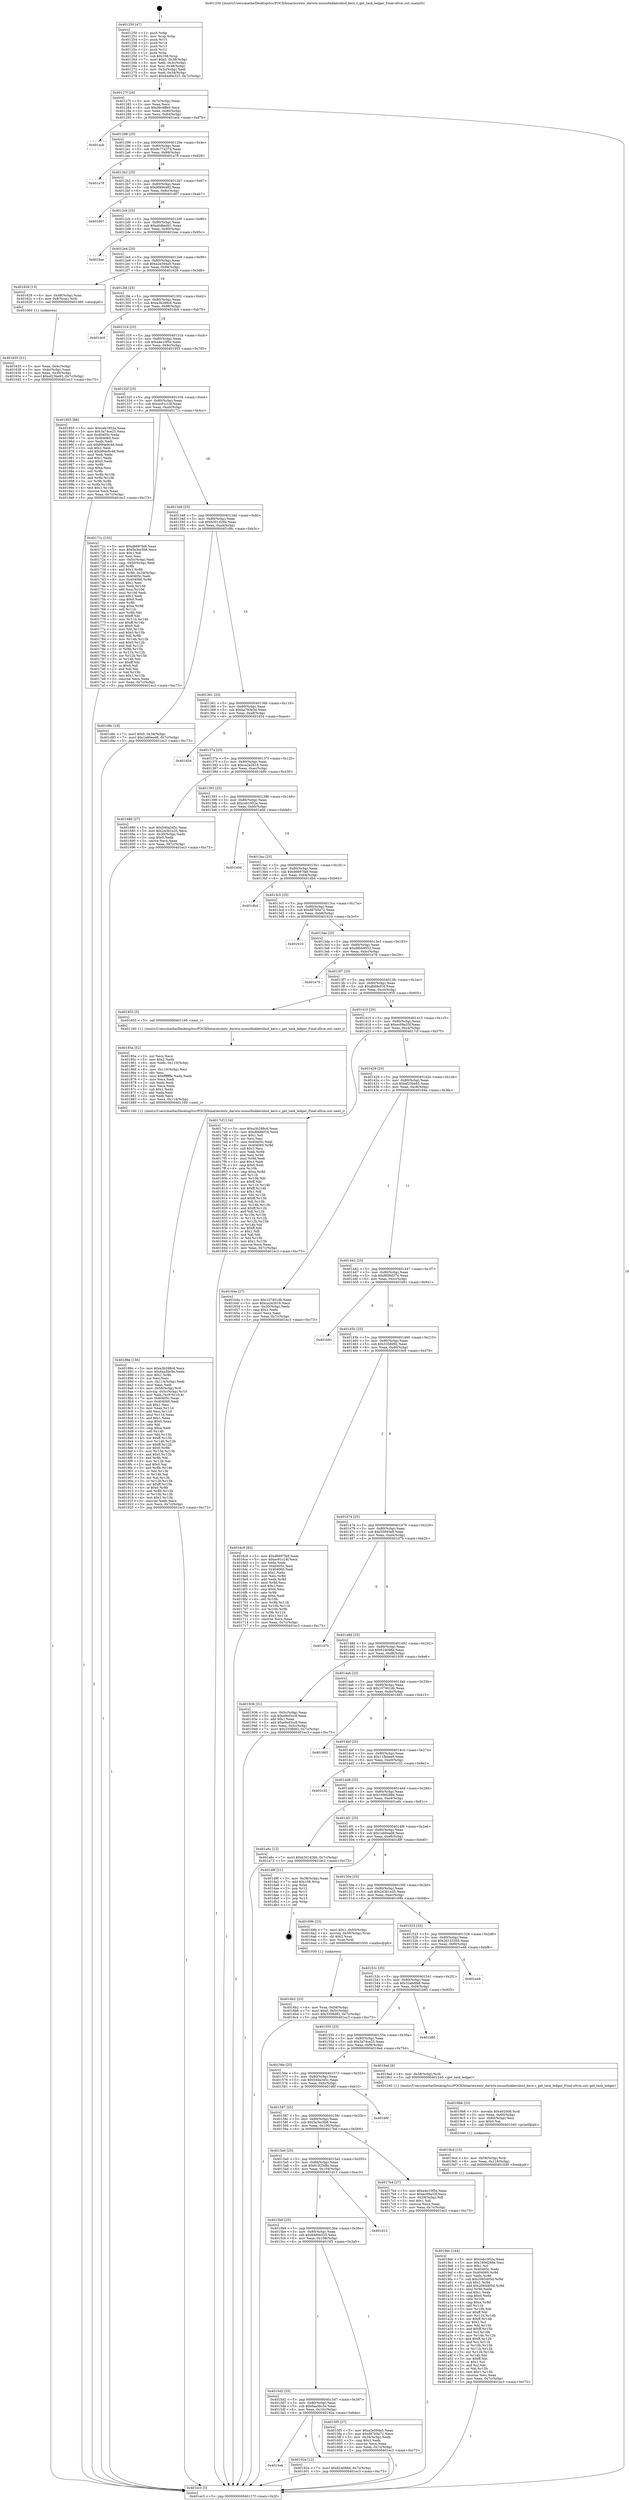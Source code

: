 digraph "0x401250" {
  label = "0x401250 (/mnt/c/Users/mathe/Desktop/tcc/POCII/binaries/extr_darwin-xnuosfmkkernbsd_kern.c_get_task_ledger_Final-ollvm.out::main(0))"
  labelloc = "t"
  node[shape=record]

  Entry [label="",width=0.3,height=0.3,shape=circle,fillcolor=black,style=filled]
  "0x40127f" [label="{
     0x40127f [26]\l
     | [instrs]\l
     &nbsp;&nbsp;0x40127f \<+3\>: mov -0x7c(%rbp),%eax\l
     &nbsp;&nbsp;0x401282 \<+2\>: mov %eax,%ecx\l
     &nbsp;&nbsp;0x401284 \<+6\>: sub $0x96c6ffe0,%ecx\l
     &nbsp;&nbsp;0x40128a \<+3\>: mov %eax,-0x80(%rbp)\l
     &nbsp;&nbsp;0x40128d \<+6\>: mov %ecx,-0x84(%rbp)\l
     &nbsp;&nbsp;0x401293 \<+6\>: je 0000000000401acb \<main+0x87b\>\l
  }"]
  "0x401acb" [label="{
     0x401acb\l
  }", style=dashed]
  "0x401299" [label="{
     0x401299 [25]\l
     | [instrs]\l
     &nbsp;&nbsp;0x401299 \<+5\>: jmp 000000000040129e \<main+0x4e\>\l
     &nbsp;&nbsp;0x40129e \<+3\>: mov -0x80(%rbp),%eax\l
     &nbsp;&nbsp;0x4012a1 \<+5\>: sub $0x9c774274,%eax\l
     &nbsp;&nbsp;0x4012a6 \<+6\>: mov %eax,-0x88(%rbp)\l
     &nbsp;&nbsp;0x4012ac \<+6\>: je 0000000000401a78 \<main+0x828\>\l
  }"]
  Exit [label="",width=0.3,height=0.3,shape=circle,fillcolor=black,style=filled,peripheries=2]
  "0x401a78" [label="{
     0x401a78\l
  }", style=dashed]
  "0x4012b2" [label="{
     0x4012b2 [25]\l
     | [instrs]\l
     &nbsp;&nbsp;0x4012b2 \<+5\>: jmp 00000000004012b7 \<main+0x67\>\l
     &nbsp;&nbsp;0x4012b7 \<+3\>: mov -0x80(%rbp),%eax\l
     &nbsp;&nbsp;0x4012ba \<+5\>: sub $0x9f494482,%eax\l
     &nbsp;&nbsp;0x4012bf \<+6\>: mov %eax,-0x8c(%rbp)\l
     &nbsp;&nbsp;0x4012c5 \<+6\>: je 0000000000401d07 \<main+0xab7\>\l
  }"]
  "0x4019dc" [label="{
     0x4019dc [144]\l
     | [instrs]\l
     &nbsp;&nbsp;0x4019dc \<+5\>: mov $0xceb1952a,%eax\l
     &nbsp;&nbsp;0x4019e1 \<+5\>: mov $0x169d288e,%esi\l
     &nbsp;&nbsp;0x4019e6 \<+2\>: mov $0x1,%cl\l
     &nbsp;&nbsp;0x4019e8 \<+7\>: mov 0x40405c,%edx\l
     &nbsp;&nbsp;0x4019ef \<+8\>: mov 0x404060,%r8d\l
     &nbsp;&nbsp;0x4019f7 \<+3\>: mov %edx,%r9d\l
     &nbsp;&nbsp;0x4019fa \<+7\>: sub $0x2065d05d,%r9d\l
     &nbsp;&nbsp;0x401a01 \<+4\>: sub $0x1,%r9d\l
     &nbsp;&nbsp;0x401a05 \<+7\>: add $0x2065d05d,%r9d\l
     &nbsp;&nbsp;0x401a0c \<+4\>: imul %r9d,%edx\l
     &nbsp;&nbsp;0x401a10 \<+3\>: and $0x1,%edx\l
     &nbsp;&nbsp;0x401a13 \<+3\>: cmp $0x0,%edx\l
     &nbsp;&nbsp;0x401a16 \<+4\>: sete %r10b\l
     &nbsp;&nbsp;0x401a1a \<+4\>: cmp $0xa,%r8d\l
     &nbsp;&nbsp;0x401a1e \<+4\>: setl %r11b\l
     &nbsp;&nbsp;0x401a22 \<+3\>: mov %r10b,%bl\l
     &nbsp;&nbsp;0x401a25 \<+3\>: xor $0xff,%bl\l
     &nbsp;&nbsp;0x401a28 \<+3\>: mov %r11b,%r14b\l
     &nbsp;&nbsp;0x401a2b \<+4\>: xor $0xff,%r14b\l
     &nbsp;&nbsp;0x401a2f \<+3\>: xor $0x1,%cl\l
     &nbsp;&nbsp;0x401a32 \<+3\>: mov %bl,%r15b\l
     &nbsp;&nbsp;0x401a35 \<+4\>: and $0xff,%r15b\l
     &nbsp;&nbsp;0x401a39 \<+3\>: and %cl,%r10b\l
     &nbsp;&nbsp;0x401a3c \<+3\>: mov %r14b,%r12b\l
     &nbsp;&nbsp;0x401a3f \<+4\>: and $0xff,%r12b\l
     &nbsp;&nbsp;0x401a43 \<+3\>: and %cl,%r11b\l
     &nbsp;&nbsp;0x401a46 \<+3\>: or %r10b,%r15b\l
     &nbsp;&nbsp;0x401a49 \<+3\>: or %r11b,%r12b\l
     &nbsp;&nbsp;0x401a4c \<+3\>: xor %r12b,%r15b\l
     &nbsp;&nbsp;0x401a4f \<+3\>: or %r14b,%bl\l
     &nbsp;&nbsp;0x401a52 \<+3\>: xor $0xff,%bl\l
     &nbsp;&nbsp;0x401a55 \<+3\>: or $0x1,%cl\l
     &nbsp;&nbsp;0x401a58 \<+2\>: and %cl,%bl\l
     &nbsp;&nbsp;0x401a5a \<+3\>: or %bl,%r15b\l
     &nbsp;&nbsp;0x401a5d \<+4\>: test $0x1,%r15b\l
     &nbsp;&nbsp;0x401a61 \<+3\>: cmovne %esi,%eax\l
     &nbsp;&nbsp;0x401a64 \<+3\>: mov %eax,-0x7c(%rbp)\l
     &nbsp;&nbsp;0x401a67 \<+5\>: jmp 0000000000401ec3 \<main+0xc73\>\l
  }"]
  "0x401d07" [label="{
     0x401d07\l
  }", style=dashed]
  "0x4012cb" [label="{
     0x4012cb [25]\l
     | [instrs]\l
     &nbsp;&nbsp;0x4012cb \<+5\>: jmp 00000000004012d0 \<main+0x80\>\l
     &nbsp;&nbsp;0x4012d0 \<+3\>: mov -0x80(%rbp),%eax\l
     &nbsp;&nbsp;0x4012d3 \<+5\>: sub $0xa0dbedd1,%eax\l
     &nbsp;&nbsp;0x4012d8 \<+6\>: mov %eax,-0x90(%rbp)\l
     &nbsp;&nbsp;0x4012de \<+6\>: je 0000000000401bac \<main+0x95c\>\l
  }"]
  "0x4019cd" [label="{
     0x4019cd [15]\l
     | [instrs]\l
     &nbsp;&nbsp;0x4019cd \<+4\>: mov -0x58(%rbp),%rdi\l
     &nbsp;&nbsp;0x4019d1 \<+6\>: mov %eax,-0x118(%rbp)\l
     &nbsp;&nbsp;0x4019d7 \<+5\>: call 0000000000401030 \<free@plt\>\l
     | [calls]\l
     &nbsp;&nbsp;0x401030 \{1\} (unknown)\l
  }"]
  "0x401bac" [label="{
     0x401bac\l
  }", style=dashed]
  "0x4012e4" [label="{
     0x4012e4 [25]\l
     | [instrs]\l
     &nbsp;&nbsp;0x4012e4 \<+5\>: jmp 00000000004012e9 \<main+0x99\>\l
     &nbsp;&nbsp;0x4012e9 \<+3\>: mov -0x80(%rbp),%eax\l
     &nbsp;&nbsp;0x4012ec \<+5\>: sub $0xa2e594a5,%eax\l
     &nbsp;&nbsp;0x4012f1 \<+6\>: mov %eax,-0x94(%rbp)\l
     &nbsp;&nbsp;0x4012f7 \<+6\>: je 0000000000401628 \<main+0x3d8\>\l
  }"]
  "0x4019b6" [label="{
     0x4019b6 [23]\l
     | [instrs]\l
     &nbsp;&nbsp;0x4019b6 \<+10\>: movabs $0x4020d6,%rdi\l
     &nbsp;&nbsp;0x4019c0 \<+3\>: mov %eax,-0x60(%rbp)\l
     &nbsp;&nbsp;0x4019c3 \<+3\>: mov -0x60(%rbp),%esi\l
     &nbsp;&nbsp;0x4019c6 \<+2\>: mov $0x0,%al\l
     &nbsp;&nbsp;0x4019c8 \<+5\>: call 0000000000401040 \<printf@plt\>\l
     | [calls]\l
     &nbsp;&nbsp;0x401040 \{1\} (unknown)\l
  }"]
  "0x401628" [label="{
     0x401628 [13]\l
     | [instrs]\l
     &nbsp;&nbsp;0x401628 \<+4\>: mov -0x48(%rbp),%rax\l
     &nbsp;&nbsp;0x40162c \<+4\>: mov 0x8(%rax),%rdi\l
     &nbsp;&nbsp;0x401630 \<+5\>: call 0000000000401060 \<atoi@plt\>\l
     | [calls]\l
     &nbsp;&nbsp;0x401060 \{1\} (unknown)\l
  }"]
  "0x4012fd" [label="{
     0x4012fd [25]\l
     | [instrs]\l
     &nbsp;&nbsp;0x4012fd \<+5\>: jmp 0000000000401302 \<main+0xb2\>\l
     &nbsp;&nbsp;0x401302 \<+3\>: mov -0x80(%rbp),%eax\l
     &nbsp;&nbsp;0x401305 \<+5\>: sub $0xa3b288c6,%eax\l
     &nbsp;&nbsp;0x40130a \<+6\>: mov %eax,-0x98(%rbp)\l
     &nbsp;&nbsp;0x401310 \<+6\>: je 0000000000401dc0 \<main+0xb70\>\l
  }"]
  "0x4015eb" [label="{
     0x4015eb\l
  }", style=dashed]
  "0x401dc0" [label="{
     0x401dc0\l
  }", style=dashed]
  "0x401316" [label="{
     0x401316 [25]\l
     | [instrs]\l
     &nbsp;&nbsp;0x401316 \<+5\>: jmp 000000000040131b \<main+0xcb\>\l
     &nbsp;&nbsp;0x40131b \<+3\>: mov -0x80(%rbp),%eax\l
     &nbsp;&nbsp;0x40131e \<+5\>: sub $0xa4e10f5e,%eax\l
     &nbsp;&nbsp;0x401323 \<+6\>: mov %eax,-0x9c(%rbp)\l
     &nbsp;&nbsp;0x401329 \<+6\>: je 0000000000401955 \<main+0x705\>\l
  }"]
  "0x40192a" [label="{
     0x40192a [12]\l
     | [instrs]\l
     &nbsp;&nbsp;0x40192a \<+7\>: movl $0x624098d,-0x7c(%rbp)\l
     &nbsp;&nbsp;0x401931 \<+5\>: jmp 0000000000401ec3 \<main+0xc73\>\l
  }"]
  "0x401955" [label="{
     0x401955 [88]\l
     | [instrs]\l
     &nbsp;&nbsp;0x401955 \<+5\>: mov $0xceb1952a,%eax\l
     &nbsp;&nbsp;0x40195a \<+5\>: mov $0x3a74ce25,%ecx\l
     &nbsp;&nbsp;0x40195f \<+7\>: mov 0x40405c,%edx\l
     &nbsp;&nbsp;0x401966 \<+7\>: mov 0x404060,%esi\l
     &nbsp;&nbsp;0x40196d \<+2\>: mov %edx,%edi\l
     &nbsp;&nbsp;0x40196f \<+6\>: sub $0x894e9c46,%edi\l
     &nbsp;&nbsp;0x401975 \<+3\>: sub $0x1,%edi\l
     &nbsp;&nbsp;0x401978 \<+6\>: add $0x894e9c46,%edi\l
     &nbsp;&nbsp;0x40197e \<+3\>: imul %edi,%edx\l
     &nbsp;&nbsp;0x401981 \<+3\>: and $0x1,%edx\l
     &nbsp;&nbsp;0x401984 \<+3\>: cmp $0x0,%edx\l
     &nbsp;&nbsp;0x401987 \<+4\>: sete %r8b\l
     &nbsp;&nbsp;0x40198b \<+3\>: cmp $0xa,%esi\l
     &nbsp;&nbsp;0x40198e \<+4\>: setl %r9b\l
     &nbsp;&nbsp;0x401992 \<+3\>: mov %r8b,%r10b\l
     &nbsp;&nbsp;0x401995 \<+3\>: and %r9b,%r10b\l
     &nbsp;&nbsp;0x401998 \<+3\>: xor %r9b,%r8b\l
     &nbsp;&nbsp;0x40199b \<+3\>: or %r8b,%r10b\l
     &nbsp;&nbsp;0x40199e \<+4\>: test $0x1,%r10b\l
     &nbsp;&nbsp;0x4019a2 \<+3\>: cmovne %ecx,%eax\l
     &nbsp;&nbsp;0x4019a5 \<+3\>: mov %eax,-0x7c(%rbp)\l
     &nbsp;&nbsp;0x4019a8 \<+5\>: jmp 0000000000401ec3 \<main+0xc73\>\l
  }"]
  "0x40132f" [label="{
     0x40132f [25]\l
     | [instrs]\l
     &nbsp;&nbsp;0x40132f \<+5\>: jmp 0000000000401334 \<main+0xe4\>\l
     &nbsp;&nbsp;0x401334 \<+3\>: mov -0x80(%rbp),%eax\l
     &nbsp;&nbsp;0x401337 \<+5\>: sub $0xac91c14f,%eax\l
     &nbsp;&nbsp;0x40133c \<+6\>: mov %eax,-0xa0(%rbp)\l
     &nbsp;&nbsp;0x401342 \<+6\>: je 000000000040171c \<main+0x4cc\>\l
  }"]
  "0x40188e" [label="{
     0x40188e [156]\l
     | [instrs]\l
     &nbsp;&nbsp;0x40188e \<+5\>: mov $0xa3b288c6,%ecx\l
     &nbsp;&nbsp;0x401893 \<+5\>: mov $0x6aa3bc5e,%edx\l
     &nbsp;&nbsp;0x401898 \<+3\>: mov $0x1,%r8b\l
     &nbsp;&nbsp;0x40189b \<+2\>: xor %esi,%esi\l
     &nbsp;&nbsp;0x40189d \<+6\>: mov -0x114(%rbp),%edi\l
     &nbsp;&nbsp;0x4018a3 \<+3\>: imul %eax,%edi\l
     &nbsp;&nbsp;0x4018a6 \<+4\>: mov -0x58(%rbp),%r9\l
     &nbsp;&nbsp;0x4018aa \<+4\>: movslq -0x5c(%rbp),%r10\l
     &nbsp;&nbsp;0x4018ae \<+4\>: mov %edi,(%r9,%r10,4)\l
     &nbsp;&nbsp;0x4018b2 \<+7\>: mov 0x40405c,%eax\l
     &nbsp;&nbsp;0x4018b9 \<+7\>: mov 0x404060,%edi\l
     &nbsp;&nbsp;0x4018c0 \<+3\>: sub $0x1,%esi\l
     &nbsp;&nbsp;0x4018c3 \<+3\>: mov %eax,%r11d\l
     &nbsp;&nbsp;0x4018c6 \<+3\>: add %esi,%r11d\l
     &nbsp;&nbsp;0x4018c9 \<+4\>: imul %r11d,%eax\l
     &nbsp;&nbsp;0x4018cd \<+3\>: and $0x1,%eax\l
     &nbsp;&nbsp;0x4018d0 \<+3\>: cmp $0x0,%eax\l
     &nbsp;&nbsp;0x4018d3 \<+3\>: sete %bl\l
     &nbsp;&nbsp;0x4018d6 \<+3\>: cmp $0xa,%edi\l
     &nbsp;&nbsp;0x4018d9 \<+4\>: setl %r14b\l
     &nbsp;&nbsp;0x4018dd \<+3\>: mov %bl,%r15b\l
     &nbsp;&nbsp;0x4018e0 \<+4\>: xor $0xff,%r15b\l
     &nbsp;&nbsp;0x4018e4 \<+3\>: mov %r14b,%r12b\l
     &nbsp;&nbsp;0x4018e7 \<+4\>: xor $0xff,%r12b\l
     &nbsp;&nbsp;0x4018eb \<+4\>: xor $0x0,%r8b\l
     &nbsp;&nbsp;0x4018ef \<+3\>: mov %r15b,%r13b\l
     &nbsp;&nbsp;0x4018f2 \<+4\>: and $0x0,%r13b\l
     &nbsp;&nbsp;0x4018f6 \<+3\>: and %r8b,%bl\l
     &nbsp;&nbsp;0x4018f9 \<+3\>: mov %r12b,%al\l
     &nbsp;&nbsp;0x4018fc \<+2\>: and $0x0,%al\l
     &nbsp;&nbsp;0x4018fe \<+3\>: and %r8b,%r14b\l
     &nbsp;&nbsp;0x401901 \<+3\>: or %bl,%r13b\l
     &nbsp;&nbsp;0x401904 \<+3\>: or %r14b,%al\l
     &nbsp;&nbsp;0x401907 \<+3\>: xor %al,%r13b\l
     &nbsp;&nbsp;0x40190a \<+3\>: or %r12b,%r15b\l
     &nbsp;&nbsp;0x40190d \<+4\>: xor $0xff,%r15b\l
     &nbsp;&nbsp;0x401911 \<+4\>: or $0x0,%r8b\l
     &nbsp;&nbsp;0x401915 \<+3\>: and %r8b,%r15b\l
     &nbsp;&nbsp;0x401918 \<+3\>: or %r15b,%r13b\l
     &nbsp;&nbsp;0x40191b \<+4\>: test $0x1,%r13b\l
     &nbsp;&nbsp;0x40191f \<+3\>: cmovne %edx,%ecx\l
     &nbsp;&nbsp;0x401922 \<+3\>: mov %ecx,-0x7c(%rbp)\l
     &nbsp;&nbsp;0x401925 \<+5\>: jmp 0000000000401ec3 \<main+0xc73\>\l
  }"]
  "0x40171c" [label="{
     0x40171c [152]\l
     | [instrs]\l
     &nbsp;&nbsp;0x40171c \<+5\>: mov $0xd6697fa9,%eax\l
     &nbsp;&nbsp;0x401721 \<+5\>: mov $0x5e3ec5b8,%ecx\l
     &nbsp;&nbsp;0x401726 \<+2\>: mov $0x1,%dl\l
     &nbsp;&nbsp;0x401728 \<+2\>: xor %esi,%esi\l
     &nbsp;&nbsp;0x40172a \<+3\>: mov -0x5c(%rbp),%edi\l
     &nbsp;&nbsp;0x40172d \<+3\>: cmp -0x50(%rbp),%edi\l
     &nbsp;&nbsp;0x401730 \<+4\>: setl %r8b\l
     &nbsp;&nbsp;0x401734 \<+4\>: and $0x1,%r8b\l
     &nbsp;&nbsp;0x401738 \<+4\>: mov %r8b,-0x29(%rbp)\l
     &nbsp;&nbsp;0x40173c \<+7\>: mov 0x40405c,%edi\l
     &nbsp;&nbsp;0x401743 \<+8\>: mov 0x404060,%r9d\l
     &nbsp;&nbsp;0x40174b \<+3\>: sub $0x1,%esi\l
     &nbsp;&nbsp;0x40174e \<+3\>: mov %edi,%r10d\l
     &nbsp;&nbsp;0x401751 \<+3\>: add %esi,%r10d\l
     &nbsp;&nbsp;0x401754 \<+4\>: imul %r10d,%edi\l
     &nbsp;&nbsp;0x401758 \<+3\>: and $0x1,%edi\l
     &nbsp;&nbsp;0x40175b \<+3\>: cmp $0x0,%edi\l
     &nbsp;&nbsp;0x40175e \<+4\>: sete %r8b\l
     &nbsp;&nbsp;0x401762 \<+4\>: cmp $0xa,%r9d\l
     &nbsp;&nbsp;0x401766 \<+4\>: setl %r11b\l
     &nbsp;&nbsp;0x40176a \<+3\>: mov %r8b,%bl\l
     &nbsp;&nbsp;0x40176d \<+3\>: xor $0xff,%bl\l
     &nbsp;&nbsp;0x401770 \<+3\>: mov %r11b,%r14b\l
     &nbsp;&nbsp;0x401773 \<+4\>: xor $0xff,%r14b\l
     &nbsp;&nbsp;0x401777 \<+3\>: xor $0x0,%dl\l
     &nbsp;&nbsp;0x40177a \<+3\>: mov %bl,%r15b\l
     &nbsp;&nbsp;0x40177d \<+4\>: and $0x0,%r15b\l
     &nbsp;&nbsp;0x401781 \<+3\>: and %dl,%r8b\l
     &nbsp;&nbsp;0x401784 \<+3\>: mov %r14b,%r12b\l
     &nbsp;&nbsp;0x401787 \<+4\>: and $0x0,%r12b\l
     &nbsp;&nbsp;0x40178b \<+3\>: and %dl,%r11b\l
     &nbsp;&nbsp;0x40178e \<+3\>: or %r8b,%r15b\l
     &nbsp;&nbsp;0x401791 \<+3\>: or %r11b,%r12b\l
     &nbsp;&nbsp;0x401794 \<+3\>: xor %r12b,%r15b\l
     &nbsp;&nbsp;0x401797 \<+3\>: or %r14b,%bl\l
     &nbsp;&nbsp;0x40179a \<+3\>: xor $0xff,%bl\l
     &nbsp;&nbsp;0x40179d \<+3\>: or $0x0,%dl\l
     &nbsp;&nbsp;0x4017a0 \<+2\>: and %dl,%bl\l
     &nbsp;&nbsp;0x4017a2 \<+3\>: or %bl,%r15b\l
     &nbsp;&nbsp;0x4017a5 \<+4\>: test $0x1,%r15b\l
     &nbsp;&nbsp;0x4017a9 \<+3\>: cmovne %ecx,%eax\l
     &nbsp;&nbsp;0x4017ac \<+3\>: mov %eax,-0x7c(%rbp)\l
     &nbsp;&nbsp;0x4017af \<+5\>: jmp 0000000000401ec3 \<main+0xc73\>\l
  }"]
  "0x401348" [label="{
     0x401348 [25]\l
     | [instrs]\l
     &nbsp;&nbsp;0x401348 \<+5\>: jmp 000000000040134d \<main+0xfd\>\l
     &nbsp;&nbsp;0x40134d \<+3\>: mov -0x80(%rbp),%eax\l
     &nbsp;&nbsp;0x401350 \<+5\>: sub $0xb301d26b,%eax\l
     &nbsp;&nbsp;0x401355 \<+6\>: mov %eax,-0xa4(%rbp)\l
     &nbsp;&nbsp;0x40135b \<+6\>: je 0000000000401d8c \<main+0xb3c\>\l
  }"]
  "0x40185a" [label="{
     0x40185a [52]\l
     | [instrs]\l
     &nbsp;&nbsp;0x40185a \<+2\>: xor %ecx,%ecx\l
     &nbsp;&nbsp;0x40185c \<+5\>: mov $0x2,%edx\l
     &nbsp;&nbsp;0x401861 \<+6\>: mov %edx,-0x110(%rbp)\l
     &nbsp;&nbsp;0x401867 \<+1\>: cltd\l
     &nbsp;&nbsp;0x401868 \<+6\>: mov -0x110(%rbp),%esi\l
     &nbsp;&nbsp;0x40186e \<+2\>: idiv %esi\l
     &nbsp;&nbsp;0x401870 \<+6\>: imul $0xfffffffe,%edx,%edx\l
     &nbsp;&nbsp;0x401876 \<+2\>: mov %ecx,%edi\l
     &nbsp;&nbsp;0x401878 \<+2\>: sub %edx,%edi\l
     &nbsp;&nbsp;0x40187a \<+2\>: mov %ecx,%edx\l
     &nbsp;&nbsp;0x40187c \<+3\>: sub $0x1,%edx\l
     &nbsp;&nbsp;0x40187f \<+2\>: add %edx,%edi\l
     &nbsp;&nbsp;0x401881 \<+2\>: sub %edi,%ecx\l
     &nbsp;&nbsp;0x401883 \<+6\>: mov %ecx,-0x114(%rbp)\l
     &nbsp;&nbsp;0x401889 \<+5\>: call 0000000000401160 \<next_i\>\l
     | [calls]\l
     &nbsp;&nbsp;0x401160 \{1\} (/mnt/c/Users/mathe/Desktop/tcc/POCII/binaries/extr_darwin-xnuosfmkkernbsd_kern.c_get_task_ledger_Final-ollvm.out::next_i)\l
  }"]
  "0x401d8c" [label="{
     0x401d8c [19]\l
     | [instrs]\l
     &nbsp;&nbsp;0x401d8c \<+7\>: movl $0x0,-0x38(%rbp)\l
     &nbsp;&nbsp;0x401d93 \<+7\>: movl $0x1a60eed8,-0x7c(%rbp)\l
     &nbsp;&nbsp;0x401d9a \<+5\>: jmp 0000000000401ec3 \<main+0xc73\>\l
  }"]
  "0x401361" [label="{
     0x401361 [25]\l
     | [instrs]\l
     &nbsp;&nbsp;0x401361 \<+5\>: jmp 0000000000401366 \<main+0x116\>\l
     &nbsp;&nbsp;0x401366 \<+3\>: mov -0x80(%rbp),%eax\l
     &nbsp;&nbsp;0x401369 \<+5\>: sub $0xba783e3d,%eax\l
     &nbsp;&nbsp;0x40136e \<+6\>: mov %eax,-0xa8(%rbp)\l
     &nbsp;&nbsp;0x401374 \<+6\>: je 0000000000401d34 \<main+0xae4\>\l
  }"]
  "0x4016b2" [label="{
     0x4016b2 [23]\l
     | [instrs]\l
     &nbsp;&nbsp;0x4016b2 \<+4\>: mov %rax,-0x58(%rbp)\l
     &nbsp;&nbsp;0x4016b6 \<+7\>: movl $0x0,-0x5c(%rbp)\l
     &nbsp;&nbsp;0x4016bd \<+7\>: movl $0x3358d92,-0x7c(%rbp)\l
     &nbsp;&nbsp;0x4016c4 \<+5\>: jmp 0000000000401ec3 \<main+0xc73\>\l
  }"]
  "0x401d34" [label="{
     0x401d34\l
  }", style=dashed]
  "0x40137a" [label="{
     0x40137a [25]\l
     | [instrs]\l
     &nbsp;&nbsp;0x40137a \<+5\>: jmp 000000000040137f \<main+0x12f\>\l
     &nbsp;&nbsp;0x40137f \<+3\>: mov -0x80(%rbp),%eax\l
     &nbsp;&nbsp;0x401382 \<+5\>: sub $0xca2e2618,%eax\l
     &nbsp;&nbsp;0x401387 \<+6\>: mov %eax,-0xac(%rbp)\l
     &nbsp;&nbsp;0x40138d \<+6\>: je 0000000000401680 \<main+0x430\>\l
  }"]
  "0x401635" [label="{
     0x401635 [21]\l
     | [instrs]\l
     &nbsp;&nbsp;0x401635 \<+3\>: mov %eax,-0x4c(%rbp)\l
     &nbsp;&nbsp;0x401638 \<+3\>: mov -0x4c(%rbp),%eax\l
     &nbsp;&nbsp;0x40163b \<+3\>: mov %eax,-0x30(%rbp)\l
     &nbsp;&nbsp;0x40163e \<+7\>: movl $0xef23be93,-0x7c(%rbp)\l
     &nbsp;&nbsp;0x401645 \<+5\>: jmp 0000000000401ec3 \<main+0xc73\>\l
  }"]
  "0x401680" [label="{
     0x401680 [27]\l
     | [instrs]\l
     &nbsp;&nbsp;0x401680 \<+5\>: mov $0x540a345c,%eax\l
     &nbsp;&nbsp;0x401685 \<+5\>: mov $0x243b1e35,%ecx\l
     &nbsp;&nbsp;0x40168a \<+3\>: mov -0x30(%rbp),%edx\l
     &nbsp;&nbsp;0x40168d \<+3\>: cmp $0x0,%edx\l
     &nbsp;&nbsp;0x401690 \<+3\>: cmove %ecx,%eax\l
     &nbsp;&nbsp;0x401693 \<+3\>: mov %eax,-0x7c(%rbp)\l
     &nbsp;&nbsp;0x401696 \<+5\>: jmp 0000000000401ec3 \<main+0xc73\>\l
  }"]
  "0x401393" [label="{
     0x401393 [25]\l
     | [instrs]\l
     &nbsp;&nbsp;0x401393 \<+5\>: jmp 0000000000401398 \<main+0x148\>\l
     &nbsp;&nbsp;0x401398 \<+3\>: mov -0x80(%rbp),%eax\l
     &nbsp;&nbsp;0x40139b \<+5\>: sub $0xceb1952a,%eax\l
     &nbsp;&nbsp;0x4013a0 \<+6\>: mov %eax,-0xb0(%rbp)\l
     &nbsp;&nbsp;0x4013a6 \<+6\>: je 0000000000401e0d \<main+0xbbd\>\l
  }"]
  "0x401250" [label="{
     0x401250 [47]\l
     | [instrs]\l
     &nbsp;&nbsp;0x401250 \<+1\>: push %rbp\l
     &nbsp;&nbsp;0x401251 \<+3\>: mov %rsp,%rbp\l
     &nbsp;&nbsp;0x401254 \<+2\>: push %r15\l
     &nbsp;&nbsp;0x401256 \<+2\>: push %r14\l
     &nbsp;&nbsp;0x401258 \<+2\>: push %r13\l
     &nbsp;&nbsp;0x40125a \<+2\>: push %r12\l
     &nbsp;&nbsp;0x40125c \<+1\>: push %rbx\l
     &nbsp;&nbsp;0x40125d \<+7\>: sub $0x108,%rsp\l
     &nbsp;&nbsp;0x401264 \<+7\>: movl $0x0,-0x38(%rbp)\l
     &nbsp;&nbsp;0x40126b \<+3\>: mov %edi,-0x3c(%rbp)\l
     &nbsp;&nbsp;0x40126e \<+4\>: mov %rsi,-0x48(%rbp)\l
     &nbsp;&nbsp;0x401272 \<+3\>: mov -0x3c(%rbp),%edi\l
     &nbsp;&nbsp;0x401275 \<+3\>: mov %edi,-0x34(%rbp)\l
     &nbsp;&nbsp;0x401278 \<+7\>: movl $0x64d0e325,-0x7c(%rbp)\l
  }"]
  "0x401e0d" [label="{
     0x401e0d\l
  }", style=dashed]
  "0x4013ac" [label="{
     0x4013ac [25]\l
     | [instrs]\l
     &nbsp;&nbsp;0x4013ac \<+5\>: jmp 00000000004013b1 \<main+0x161\>\l
     &nbsp;&nbsp;0x4013b1 \<+3\>: mov -0x80(%rbp),%eax\l
     &nbsp;&nbsp;0x4013b4 \<+5\>: sub $0xd6697fa9,%eax\l
     &nbsp;&nbsp;0x4013b9 \<+6\>: mov %eax,-0xb4(%rbp)\l
     &nbsp;&nbsp;0x4013bf \<+6\>: je 0000000000401db4 \<main+0xb64\>\l
  }"]
  "0x401ec3" [label="{
     0x401ec3 [5]\l
     | [instrs]\l
     &nbsp;&nbsp;0x401ec3 \<+5\>: jmp 000000000040127f \<main+0x2f\>\l
  }"]
  "0x401db4" [label="{
     0x401db4\l
  }", style=dashed]
  "0x4013c5" [label="{
     0x4013c5 [25]\l
     | [instrs]\l
     &nbsp;&nbsp;0x4013c5 \<+5\>: jmp 00000000004013ca \<main+0x17a\>\l
     &nbsp;&nbsp;0x4013ca \<+3\>: mov -0x80(%rbp),%eax\l
     &nbsp;&nbsp;0x4013cd \<+5\>: sub $0xd87b5e72,%eax\l
     &nbsp;&nbsp;0x4013d2 \<+6\>: mov %eax,-0xb8(%rbp)\l
     &nbsp;&nbsp;0x4013d8 \<+6\>: je 0000000000401610 \<main+0x3c0\>\l
  }"]
  "0x4015d2" [label="{
     0x4015d2 [25]\l
     | [instrs]\l
     &nbsp;&nbsp;0x4015d2 \<+5\>: jmp 00000000004015d7 \<main+0x387\>\l
     &nbsp;&nbsp;0x4015d7 \<+3\>: mov -0x80(%rbp),%eax\l
     &nbsp;&nbsp;0x4015da \<+5\>: sub $0x6aa3bc5e,%eax\l
     &nbsp;&nbsp;0x4015df \<+6\>: mov %eax,-0x10c(%rbp)\l
     &nbsp;&nbsp;0x4015e5 \<+6\>: je 000000000040192a \<main+0x6da\>\l
  }"]
  "0x401610" [label="{
     0x401610\l
  }", style=dashed]
  "0x4013de" [label="{
     0x4013de [25]\l
     | [instrs]\l
     &nbsp;&nbsp;0x4013de \<+5\>: jmp 00000000004013e3 \<main+0x193\>\l
     &nbsp;&nbsp;0x4013e3 \<+3\>: mov -0x80(%rbp),%eax\l
     &nbsp;&nbsp;0x4013e6 \<+5\>: sub $0xd8bb9553,%eax\l
     &nbsp;&nbsp;0x4013eb \<+6\>: mov %eax,-0xbc(%rbp)\l
     &nbsp;&nbsp;0x4013f1 \<+6\>: je 0000000000401e76 \<main+0xc26\>\l
  }"]
  "0x4015f5" [label="{
     0x4015f5 [27]\l
     | [instrs]\l
     &nbsp;&nbsp;0x4015f5 \<+5\>: mov $0xa2e594a5,%eax\l
     &nbsp;&nbsp;0x4015fa \<+5\>: mov $0xd87b5e72,%ecx\l
     &nbsp;&nbsp;0x4015ff \<+3\>: mov -0x34(%rbp),%edx\l
     &nbsp;&nbsp;0x401602 \<+3\>: cmp $0x2,%edx\l
     &nbsp;&nbsp;0x401605 \<+3\>: cmovne %ecx,%eax\l
     &nbsp;&nbsp;0x401608 \<+3\>: mov %eax,-0x7c(%rbp)\l
     &nbsp;&nbsp;0x40160b \<+5\>: jmp 0000000000401ec3 \<main+0xc73\>\l
  }"]
  "0x401e76" [label="{
     0x401e76\l
  }", style=dashed]
  "0x4013f7" [label="{
     0x4013f7 [25]\l
     | [instrs]\l
     &nbsp;&nbsp;0x4013f7 \<+5\>: jmp 00000000004013fc \<main+0x1ac\>\l
     &nbsp;&nbsp;0x4013fc \<+3\>: mov -0x80(%rbp),%eax\l
     &nbsp;&nbsp;0x4013ff \<+5\>: sub $0xdb68ef16,%eax\l
     &nbsp;&nbsp;0x401404 \<+6\>: mov %eax,-0xc0(%rbp)\l
     &nbsp;&nbsp;0x40140a \<+6\>: je 0000000000401855 \<main+0x605\>\l
  }"]
  "0x4015b9" [label="{
     0x4015b9 [25]\l
     | [instrs]\l
     &nbsp;&nbsp;0x4015b9 \<+5\>: jmp 00000000004015be \<main+0x36e\>\l
     &nbsp;&nbsp;0x4015be \<+3\>: mov -0x80(%rbp),%eax\l
     &nbsp;&nbsp;0x4015c1 \<+5\>: sub $0x64d0e325,%eax\l
     &nbsp;&nbsp;0x4015c6 \<+6\>: mov %eax,-0x108(%rbp)\l
     &nbsp;&nbsp;0x4015cc \<+6\>: je 00000000004015f5 \<main+0x3a5\>\l
  }"]
  "0x401855" [label="{
     0x401855 [5]\l
     | [instrs]\l
     &nbsp;&nbsp;0x401855 \<+5\>: call 0000000000401160 \<next_i\>\l
     | [calls]\l
     &nbsp;&nbsp;0x401160 \{1\} (/mnt/c/Users/mathe/Desktop/tcc/POCII/binaries/extr_darwin-xnuosfmkkernbsd_kern.c_get_task_ledger_Final-ollvm.out::next_i)\l
  }"]
  "0x401410" [label="{
     0x401410 [25]\l
     | [instrs]\l
     &nbsp;&nbsp;0x401410 \<+5\>: jmp 0000000000401415 \<main+0x1c5\>\l
     &nbsp;&nbsp;0x401415 \<+3\>: mov -0x80(%rbp),%eax\l
     &nbsp;&nbsp;0x401418 \<+5\>: sub $0xec09a33f,%eax\l
     &nbsp;&nbsp;0x40141d \<+6\>: mov %eax,-0xc4(%rbp)\l
     &nbsp;&nbsp;0x401423 \<+6\>: je 00000000004017cf \<main+0x57f\>\l
  }"]
  "0x401d13" [label="{
     0x401d13\l
  }", style=dashed]
  "0x4017cf" [label="{
     0x4017cf [134]\l
     | [instrs]\l
     &nbsp;&nbsp;0x4017cf \<+5\>: mov $0xa3b288c6,%eax\l
     &nbsp;&nbsp;0x4017d4 \<+5\>: mov $0xdb68ef16,%ecx\l
     &nbsp;&nbsp;0x4017d9 \<+2\>: mov $0x1,%dl\l
     &nbsp;&nbsp;0x4017db \<+2\>: xor %esi,%esi\l
     &nbsp;&nbsp;0x4017dd \<+7\>: mov 0x40405c,%edi\l
     &nbsp;&nbsp;0x4017e4 \<+8\>: mov 0x404060,%r8d\l
     &nbsp;&nbsp;0x4017ec \<+3\>: sub $0x1,%esi\l
     &nbsp;&nbsp;0x4017ef \<+3\>: mov %edi,%r9d\l
     &nbsp;&nbsp;0x4017f2 \<+3\>: add %esi,%r9d\l
     &nbsp;&nbsp;0x4017f5 \<+4\>: imul %r9d,%edi\l
     &nbsp;&nbsp;0x4017f9 \<+3\>: and $0x1,%edi\l
     &nbsp;&nbsp;0x4017fc \<+3\>: cmp $0x0,%edi\l
     &nbsp;&nbsp;0x4017ff \<+4\>: sete %r10b\l
     &nbsp;&nbsp;0x401803 \<+4\>: cmp $0xa,%r8d\l
     &nbsp;&nbsp;0x401807 \<+4\>: setl %r11b\l
     &nbsp;&nbsp;0x40180b \<+3\>: mov %r10b,%bl\l
     &nbsp;&nbsp;0x40180e \<+3\>: xor $0xff,%bl\l
     &nbsp;&nbsp;0x401811 \<+3\>: mov %r11b,%r14b\l
     &nbsp;&nbsp;0x401814 \<+4\>: xor $0xff,%r14b\l
     &nbsp;&nbsp;0x401818 \<+3\>: xor $0x1,%dl\l
     &nbsp;&nbsp;0x40181b \<+3\>: mov %bl,%r15b\l
     &nbsp;&nbsp;0x40181e \<+4\>: and $0xff,%r15b\l
     &nbsp;&nbsp;0x401822 \<+3\>: and %dl,%r10b\l
     &nbsp;&nbsp;0x401825 \<+3\>: mov %r14b,%r12b\l
     &nbsp;&nbsp;0x401828 \<+4\>: and $0xff,%r12b\l
     &nbsp;&nbsp;0x40182c \<+3\>: and %dl,%r11b\l
     &nbsp;&nbsp;0x40182f \<+3\>: or %r10b,%r15b\l
     &nbsp;&nbsp;0x401832 \<+3\>: or %r11b,%r12b\l
     &nbsp;&nbsp;0x401835 \<+3\>: xor %r12b,%r15b\l
     &nbsp;&nbsp;0x401838 \<+3\>: or %r14b,%bl\l
     &nbsp;&nbsp;0x40183b \<+3\>: xor $0xff,%bl\l
     &nbsp;&nbsp;0x40183e \<+3\>: or $0x1,%dl\l
     &nbsp;&nbsp;0x401841 \<+2\>: and %dl,%bl\l
     &nbsp;&nbsp;0x401843 \<+3\>: or %bl,%r15b\l
     &nbsp;&nbsp;0x401846 \<+4\>: test $0x1,%r15b\l
     &nbsp;&nbsp;0x40184a \<+3\>: cmovne %ecx,%eax\l
     &nbsp;&nbsp;0x40184d \<+3\>: mov %eax,-0x7c(%rbp)\l
     &nbsp;&nbsp;0x401850 \<+5\>: jmp 0000000000401ec3 \<main+0xc73\>\l
  }"]
  "0x401429" [label="{
     0x401429 [25]\l
     | [instrs]\l
     &nbsp;&nbsp;0x401429 \<+5\>: jmp 000000000040142e \<main+0x1de\>\l
     &nbsp;&nbsp;0x40142e \<+3\>: mov -0x80(%rbp),%eax\l
     &nbsp;&nbsp;0x401431 \<+5\>: sub $0xef23be93,%eax\l
     &nbsp;&nbsp;0x401436 \<+6\>: mov %eax,-0xc8(%rbp)\l
     &nbsp;&nbsp;0x40143c \<+6\>: je 000000000040164a \<main+0x3fa\>\l
  }"]
  "0x4015a0" [label="{
     0x4015a0 [25]\l
     | [instrs]\l
     &nbsp;&nbsp;0x4015a0 \<+5\>: jmp 00000000004015a5 \<main+0x355\>\l
     &nbsp;&nbsp;0x4015a5 \<+3\>: mov -0x80(%rbp),%eax\l
     &nbsp;&nbsp;0x4015a8 \<+5\>: sub $0x61825dfa,%eax\l
     &nbsp;&nbsp;0x4015ad \<+6\>: mov %eax,-0x104(%rbp)\l
     &nbsp;&nbsp;0x4015b3 \<+6\>: je 0000000000401d13 \<main+0xac3\>\l
  }"]
  "0x40164a" [label="{
     0x40164a [27]\l
     | [instrs]\l
     &nbsp;&nbsp;0x40164a \<+5\>: mov $0x107401db,%eax\l
     &nbsp;&nbsp;0x40164f \<+5\>: mov $0xca2e2618,%ecx\l
     &nbsp;&nbsp;0x401654 \<+3\>: mov -0x30(%rbp),%edx\l
     &nbsp;&nbsp;0x401657 \<+3\>: cmp $0x1,%edx\l
     &nbsp;&nbsp;0x40165a \<+3\>: cmovl %ecx,%eax\l
     &nbsp;&nbsp;0x40165d \<+3\>: mov %eax,-0x7c(%rbp)\l
     &nbsp;&nbsp;0x401660 \<+5\>: jmp 0000000000401ec3 \<main+0xc73\>\l
  }"]
  "0x401442" [label="{
     0x401442 [25]\l
     | [instrs]\l
     &nbsp;&nbsp;0x401442 \<+5\>: jmp 0000000000401447 \<main+0x1f7\>\l
     &nbsp;&nbsp;0x401447 \<+3\>: mov -0x80(%rbp),%eax\l
     &nbsp;&nbsp;0x40144a \<+5\>: sub $0xf606d374,%eax\l
     &nbsp;&nbsp;0x40144f \<+6\>: mov %eax,-0xcc(%rbp)\l
     &nbsp;&nbsp;0x401455 \<+6\>: je 0000000000401b91 \<main+0x941\>\l
  }"]
  "0x4017b4" [label="{
     0x4017b4 [27]\l
     | [instrs]\l
     &nbsp;&nbsp;0x4017b4 \<+5\>: mov $0xa4e10f5e,%eax\l
     &nbsp;&nbsp;0x4017b9 \<+5\>: mov $0xec09a33f,%ecx\l
     &nbsp;&nbsp;0x4017be \<+3\>: mov -0x29(%rbp),%dl\l
     &nbsp;&nbsp;0x4017c1 \<+3\>: test $0x1,%dl\l
     &nbsp;&nbsp;0x4017c4 \<+3\>: cmovne %ecx,%eax\l
     &nbsp;&nbsp;0x4017c7 \<+3\>: mov %eax,-0x7c(%rbp)\l
     &nbsp;&nbsp;0x4017ca \<+5\>: jmp 0000000000401ec3 \<main+0xc73\>\l
  }"]
  "0x401b91" [label="{
     0x401b91\l
  }", style=dashed]
  "0x40145b" [label="{
     0x40145b [25]\l
     | [instrs]\l
     &nbsp;&nbsp;0x40145b \<+5\>: jmp 0000000000401460 \<main+0x210\>\l
     &nbsp;&nbsp;0x401460 \<+3\>: mov -0x80(%rbp),%eax\l
     &nbsp;&nbsp;0x401463 \<+5\>: sub $0x3358d92,%eax\l
     &nbsp;&nbsp;0x401468 \<+6\>: mov %eax,-0xd0(%rbp)\l
     &nbsp;&nbsp;0x40146e \<+6\>: je 00000000004016c9 \<main+0x479\>\l
  }"]
  "0x401587" [label="{
     0x401587 [25]\l
     | [instrs]\l
     &nbsp;&nbsp;0x401587 \<+5\>: jmp 000000000040158c \<main+0x33c\>\l
     &nbsp;&nbsp;0x40158c \<+3\>: mov -0x80(%rbp),%eax\l
     &nbsp;&nbsp;0x40158f \<+5\>: sub $0x5e3ec5b8,%eax\l
     &nbsp;&nbsp;0x401594 \<+6\>: mov %eax,-0x100(%rbp)\l
     &nbsp;&nbsp;0x40159a \<+6\>: je 00000000004017b4 \<main+0x564\>\l
  }"]
  "0x4016c9" [label="{
     0x4016c9 [83]\l
     | [instrs]\l
     &nbsp;&nbsp;0x4016c9 \<+5\>: mov $0xd6697fa9,%eax\l
     &nbsp;&nbsp;0x4016ce \<+5\>: mov $0xac91c14f,%ecx\l
     &nbsp;&nbsp;0x4016d3 \<+2\>: xor %edx,%edx\l
     &nbsp;&nbsp;0x4016d5 \<+7\>: mov 0x40405c,%esi\l
     &nbsp;&nbsp;0x4016dc \<+7\>: mov 0x404060,%edi\l
     &nbsp;&nbsp;0x4016e3 \<+3\>: sub $0x1,%edx\l
     &nbsp;&nbsp;0x4016e6 \<+3\>: mov %esi,%r8d\l
     &nbsp;&nbsp;0x4016e9 \<+3\>: add %edx,%r8d\l
     &nbsp;&nbsp;0x4016ec \<+4\>: imul %r8d,%esi\l
     &nbsp;&nbsp;0x4016f0 \<+3\>: and $0x1,%esi\l
     &nbsp;&nbsp;0x4016f3 \<+3\>: cmp $0x0,%esi\l
     &nbsp;&nbsp;0x4016f6 \<+4\>: sete %r9b\l
     &nbsp;&nbsp;0x4016fa \<+3\>: cmp $0xa,%edi\l
     &nbsp;&nbsp;0x4016fd \<+4\>: setl %r10b\l
     &nbsp;&nbsp;0x401701 \<+3\>: mov %r9b,%r11b\l
     &nbsp;&nbsp;0x401704 \<+3\>: and %r10b,%r11b\l
     &nbsp;&nbsp;0x401707 \<+3\>: xor %r10b,%r9b\l
     &nbsp;&nbsp;0x40170a \<+3\>: or %r9b,%r11b\l
     &nbsp;&nbsp;0x40170d \<+4\>: test $0x1,%r11b\l
     &nbsp;&nbsp;0x401711 \<+3\>: cmovne %ecx,%eax\l
     &nbsp;&nbsp;0x401714 \<+3\>: mov %eax,-0x7c(%rbp)\l
     &nbsp;&nbsp;0x401717 \<+5\>: jmp 0000000000401ec3 \<main+0xc73\>\l
  }"]
  "0x401474" [label="{
     0x401474 [25]\l
     | [instrs]\l
     &nbsp;&nbsp;0x401474 \<+5\>: jmp 0000000000401479 \<main+0x229\>\l
     &nbsp;&nbsp;0x401479 \<+3\>: mov -0x80(%rbp),%eax\l
     &nbsp;&nbsp;0x40147c \<+5\>: sub $0x55893e8,%eax\l
     &nbsp;&nbsp;0x401481 \<+6\>: mov %eax,-0xd4(%rbp)\l
     &nbsp;&nbsp;0x401487 \<+6\>: je 0000000000401d7b \<main+0xb2b\>\l
  }"]
  "0x401d6f" [label="{
     0x401d6f\l
  }", style=dashed]
  "0x401d7b" [label="{
     0x401d7b\l
  }", style=dashed]
  "0x40148d" [label="{
     0x40148d [25]\l
     | [instrs]\l
     &nbsp;&nbsp;0x40148d \<+5\>: jmp 0000000000401492 \<main+0x242\>\l
     &nbsp;&nbsp;0x401492 \<+3\>: mov -0x80(%rbp),%eax\l
     &nbsp;&nbsp;0x401495 \<+5\>: sub $0x624098d,%eax\l
     &nbsp;&nbsp;0x40149a \<+6\>: mov %eax,-0xd8(%rbp)\l
     &nbsp;&nbsp;0x4014a0 \<+6\>: je 0000000000401936 \<main+0x6e6\>\l
  }"]
  "0x40156e" [label="{
     0x40156e [25]\l
     | [instrs]\l
     &nbsp;&nbsp;0x40156e \<+5\>: jmp 0000000000401573 \<main+0x323\>\l
     &nbsp;&nbsp;0x401573 \<+3\>: mov -0x80(%rbp),%eax\l
     &nbsp;&nbsp;0x401576 \<+5\>: sub $0x540a345c,%eax\l
     &nbsp;&nbsp;0x40157b \<+6\>: mov %eax,-0xfc(%rbp)\l
     &nbsp;&nbsp;0x401581 \<+6\>: je 0000000000401d6f \<main+0xb1f\>\l
  }"]
  "0x401936" [label="{
     0x401936 [31]\l
     | [instrs]\l
     &nbsp;&nbsp;0x401936 \<+3\>: mov -0x5c(%rbp),%eax\l
     &nbsp;&nbsp;0x401939 \<+5\>: sub $0xefed3cc8,%eax\l
     &nbsp;&nbsp;0x40193e \<+3\>: add $0x1,%eax\l
     &nbsp;&nbsp;0x401941 \<+5\>: add $0xefed3cc8,%eax\l
     &nbsp;&nbsp;0x401946 \<+3\>: mov %eax,-0x5c(%rbp)\l
     &nbsp;&nbsp;0x401949 \<+7\>: movl $0x3358d92,-0x7c(%rbp)\l
     &nbsp;&nbsp;0x401950 \<+5\>: jmp 0000000000401ec3 \<main+0xc73\>\l
  }"]
  "0x4014a6" [label="{
     0x4014a6 [25]\l
     | [instrs]\l
     &nbsp;&nbsp;0x4014a6 \<+5\>: jmp 00000000004014ab \<main+0x25b\>\l
     &nbsp;&nbsp;0x4014ab \<+3\>: mov -0x80(%rbp),%eax\l
     &nbsp;&nbsp;0x4014ae \<+5\>: sub $0x107401db,%eax\l
     &nbsp;&nbsp;0x4014b3 \<+6\>: mov %eax,-0xdc(%rbp)\l
     &nbsp;&nbsp;0x4014b9 \<+6\>: je 0000000000401665 \<main+0x415\>\l
  }"]
  "0x4019ad" [label="{
     0x4019ad [9]\l
     | [instrs]\l
     &nbsp;&nbsp;0x4019ad \<+4\>: mov -0x58(%rbp),%rdi\l
     &nbsp;&nbsp;0x4019b1 \<+5\>: call 0000000000401240 \<get_task_ledger\>\l
     | [calls]\l
     &nbsp;&nbsp;0x401240 \{1\} (/mnt/c/Users/mathe/Desktop/tcc/POCII/binaries/extr_darwin-xnuosfmkkernbsd_kern.c_get_task_ledger_Final-ollvm.out::get_task_ledger)\l
  }"]
  "0x401665" [label="{
     0x401665\l
  }", style=dashed]
  "0x4014bf" [label="{
     0x4014bf [25]\l
     | [instrs]\l
     &nbsp;&nbsp;0x4014bf \<+5\>: jmp 00000000004014c4 \<main+0x274\>\l
     &nbsp;&nbsp;0x4014c4 \<+3\>: mov -0x80(%rbp),%eax\l
     &nbsp;&nbsp;0x4014c7 \<+5\>: sub $0x11fbdea9,%eax\l
     &nbsp;&nbsp;0x4014cc \<+6\>: mov %eax,-0xe0(%rbp)\l
     &nbsp;&nbsp;0x4014d2 \<+6\>: je 0000000000401c32 \<main+0x9e2\>\l
  }"]
  "0x401555" [label="{
     0x401555 [25]\l
     | [instrs]\l
     &nbsp;&nbsp;0x401555 \<+5\>: jmp 000000000040155a \<main+0x30a\>\l
     &nbsp;&nbsp;0x40155a \<+3\>: mov -0x80(%rbp),%eax\l
     &nbsp;&nbsp;0x40155d \<+5\>: sub $0x3a74ce25,%eax\l
     &nbsp;&nbsp;0x401562 \<+6\>: mov %eax,-0xf8(%rbp)\l
     &nbsp;&nbsp;0x401568 \<+6\>: je 00000000004019ad \<main+0x75d\>\l
  }"]
  "0x401c32" [label="{
     0x401c32\l
  }", style=dashed]
  "0x4014d8" [label="{
     0x4014d8 [25]\l
     | [instrs]\l
     &nbsp;&nbsp;0x4014d8 \<+5\>: jmp 00000000004014dd \<main+0x28d\>\l
     &nbsp;&nbsp;0x4014dd \<+3\>: mov -0x80(%rbp),%eax\l
     &nbsp;&nbsp;0x4014e0 \<+5\>: sub $0x169d288e,%eax\l
     &nbsp;&nbsp;0x4014e5 \<+6\>: mov %eax,-0xe4(%rbp)\l
     &nbsp;&nbsp;0x4014eb \<+6\>: je 0000000000401a6c \<main+0x81c\>\l
  }"]
  "0x401b85" [label="{
     0x401b85\l
  }", style=dashed]
  "0x401a6c" [label="{
     0x401a6c [12]\l
     | [instrs]\l
     &nbsp;&nbsp;0x401a6c \<+7\>: movl $0xb301d26b,-0x7c(%rbp)\l
     &nbsp;&nbsp;0x401a73 \<+5\>: jmp 0000000000401ec3 \<main+0xc73\>\l
  }"]
  "0x4014f1" [label="{
     0x4014f1 [25]\l
     | [instrs]\l
     &nbsp;&nbsp;0x4014f1 \<+5\>: jmp 00000000004014f6 \<main+0x2a6\>\l
     &nbsp;&nbsp;0x4014f6 \<+3\>: mov -0x80(%rbp),%eax\l
     &nbsp;&nbsp;0x4014f9 \<+5\>: sub $0x1a60eed8,%eax\l
     &nbsp;&nbsp;0x4014fe \<+6\>: mov %eax,-0xe8(%rbp)\l
     &nbsp;&nbsp;0x401504 \<+6\>: je 0000000000401d9f \<main+0xb4f\>\l
  }"]
  "0x40153c" [label="{
     0x40153c [25]\l
     | [instrs]\l
     &nbsp;&nbsp;0x40153c \<+5\>: jmp 0000000000401541 \<main+0x2f1\>\l
     &nbsp;&nbsp;0x401541 \<+3\>: mov -0x80(%rbp),%eax\l
     &nbsp;&nbsp;0x401544 \<+5\>: sub $0x32abdfa8,%eax\l
     &nbsp;&nbsp;0x401549 \<+6\>: mov %eax,-0xf4(%rbp)\l
     &nbsp;&nbsp;0x40154f \<+6\>: je 0000000000401b85 \<main+0x935\>\l
  }"]
  "0x401d9f" [label="{
     0x401d9f [21]\l
     | [instrs]\l
     &nbsp;&nbsp;0x401d9f \<+3\>: mov -0x38(%rbp),%eax\l
     &nbsp;&nbsp;0x401da2 \<+7\>: add $0x108,%rsp\l
     &nbsp;&nbsp;0x401da9 \<+1\>: pop %rbx\l
     &nbsp;&nbsp;0x401daa \<+2\>: pop %r12\l
     &nbsp;&nbsp;0x401dac \<+2\>: pop %r13\l
     &nbsp;&nbsp;0x401dae \<+2\>: pop %r14\l
     &nbsp;&nbsp;0x401db0 \<+2\>: pop %r15\l
     &nbsp;&nbsp;0x401db2 \<+1\>: pop %rbp\l
     &nbsp;&nbsp;0x401db3 \<+1\>: ret\l
  }"]
  "0x40150a" [label="{
     0x40150a [25]\l
     | [instrs]\l
     &nbsp;&nbsp;0x40150a \<+5\>: jmp 000000000040150f \<main+0x2bf\>\l
     &nbsp;&nbsp;0x40150f \<+3\>: mov -0x80(%rbp),%eax\l
     &nbsp;&nbsp;0x401512 \<+5\>: sub $0x243b1e35,%eax\l
     &nbsp;&nbsp;0x401517 \<+6\>: mov %eax,-0xec(%rbp)\l
     &nbsp;&nbsp;0x40151d \<+6\>: je 000000000040169b \<main+0x44b\>\l
  }"]
  "0x401e48" [label="{
     0x401e48\l
  }", style=dashed]
  "0x40169b" [label="{
     0x40169b [23]\l
     | [instrs]\l
     &nbsp;&nbsp;0x40169b \<+7\>: movl $0x1,-0x50(%rbp)\l
     &nbsp;&nbsp;0x4016a2 \<+4\>: movslq -0x50(%rbp),%rax\l
     &nbsp;&nbsp;0x4016a6 \<+4\>: shl $0x2,%rax\l
     &nbsp;&nbsp;0x4016aa \<+3\>: mov %rax,%rdi\l
     &nbsp;&nbsp;0x4016ad \<+5\>: call 0000000000401050 \<malloc@plt\>\l
     | [calls]\l
     &nbsp;&nbsp;0x401050 \{1\} (unknown)\l
  }"]
  "0x401523" [label="{
     0x401523 [25]\l
     | [instrs]\l
     &nbsp;&nbsp;0x401523 \<+5\>: jmp 0000000000401528 \<main+0x2d8\>\l
     &nbsp;&nbsp;0x401528 \<+3\>: mov -0x80(%rbp),%eax\l
     &nbsp;&nbsp;0x40152b \<+5\>: sub $0x26133369,%eax\l
     &nbsp;&nbsp;0x401530 \<+6\>: mov %eax,-0xf0(%rbp)\l
     &nbsp;&nbsp;0x401536 \<+6\>: je 0000000000401e48 \<main+0xbf8\>\l
  }"]
  Entry -> "0x401250" [label=" 1"]
  "0x40127f" -> "0x401acb" [label=" 0"]
  "0x40127f" -> "0x401299" [label=" 20"]
  "0x401d9f" -> Exit [label=" 1"]
  "0x401299" -> "0x401a78" [label=" 0"]
  "0x401299" -> "0x4012b2" [label=" 20"]
  "0x401d8c" -> "0x401ec3" [label=" 1"]
  "0x4012b2" -> "0x401d07" [label=" 0"]
  "0x4012b2" -> "0x4012cb" [label=" 20"]
  "0x401a6c" -> "0x401ec3" [label=" 1"]
  "0x4012cb" -> "0x401bac" [label=" 0"]
  "0x4012cb" -> "0x4012e4" [label=" 20"]
  "0x4019dc" -> "0x401ec3" [label=" 1"]
  "0x4012e4" -> "0x401628" [label=" 1"]
  "0x4012e4" -> "0x4012fd" [label=" 19"]
  "0x4019cd" -> "0x4019dc" [label=" 1"]
  "0x4012fd" -> "0x401dc0" [label=" 0"]
  "0x4012fd" -> "0x401316" [label=" 19"]
  "0x4019b6" -> "0x4019cd" [label=" 1"]
  "0x401316" -> "0x401955" [label=" 1"]
  "0x401316" -> "0x40132f" [label=" 18"]
  "0x4019ad" -> "0x4019b6" [label=" 1"]
  "0x40132f" -> "0x40171c" [label=" 2"]
  "0x40132f" -> "0x401348" [label=" 16"]
  "0x401936" -> "0x401ec3" [label=" 1"]
  "0x401348" -> "0x401d8c" [label=" 1"]
  "0x401348" -> "0x401361" [label=" 15"]
  "0x40192a" -> "0x401ec3" [label=" 1"]
  "0x401361" -> "0x401d34" [label=" 0"]
  "0x401361" -> "0x40137a" [label=" 15"]
  "0x4015d2" -> "0x4015eb" [label=" 0"]
  "0x40137a" -> "0x401680" [label=" 1"]
  "0x40137a" -> "0x401393" [label=" 14"]
  "0x4015d2" -> "0x40192a" [label=" 1"]
  "0x401393" -> "0x401e0d" [label=" 0"]
  "0x401393" -> "0x4013ac" [label=" 14"]
  "0x401955" -> "0x401ec3" [label=" 1"]
  "0x4013ac" -> "0x401db4" [label=" 0"]
  "0x4013ac" -> "0x4013c5" [label=" 14"]
  "0x40188e" -> "0x401ec3" [label=" 1"]
  "0x4013c5" -> "0x401610" [label=" 0"]
  "0x4013c5" -> "0x4013de" [label=" 14"]
  "0x40185a" -> "0x40188e" [label=" 1"]
  "0x4013de" -> "0x401e76" [label=" 0"]
  "0x4013de" -> "0x4013f7" [label=" 14"]
  "0x401855" -> "0x40185a" [label=" 1"]
  "0x4013f7" -> "0x401855" [label=" 1"]
  "0x4013f7" -> "0x401410" [label=" 13"]
  "0x4017b4" -> "0x401ec3" [label=" 2"]
  "0x401410" -> "0x4017cf" [label=" 1"]
  "0x401410" -> "0x401429" [label=" 12"]
  "0x40171c" -> "0x401ec3" [label=" 2"]
  "0x401429" -> "0x40164a" [label=" 1"]
  "0x401429" -> "0x401442" [label=" 11"]
  "0x4016b2" -> "0x401ec3" [label=" 1"]
  "0x401442" -> "0x401b91" [label=" 0"]
  "0x401442" -> "0x40145b" [label=" 11"]
  "0x40169b" -> "0x4016b2" [label=" 1"]
  "0x40145b" -> "0x4016c9" [label=" 2"]
  "0x40145b" -> "0x401474" [label=" 9"]
  "0x40164a" -> "0x401ec3" [label=" 1"]
  "0x401474" -> "0x401d7b" [label=" 0"]
  "0x401474" -> "0x40148d" [label=" 9"]
  "0x401635" -> "0x401ec3" [label=" 1"]
  "0x40148d" -> "0x401936" [label=" 1"]
  "0x40148d" -> "0x4014a6" [label=" 8"]
  "0x401ec3" -> "0x40127f" [label=" 19"]
  "0x4014a6" -> "0x401665" [label=" 0"]
  "0x4014a6" -> "0x4014bf" [label=" 8"]
  "0x401250" -> "0x40127f" [label=" 1"]
  "0x4014bf" -> "0x401c32" [label=" 0"]
  "0x4014bf" -> "0x4014d8" [label=" 8"]
  "0x4015b9" -> "0x4015d2" [label=" 1"]
  "0x4014d8" -> "0x401a6c" [label=" 1"]
  "0x4014d8" -> "0x4014f1" [label=" 7"]
  "0x4015b9" -> "0x4015f5" [label=" 1"]
  "0x4014f1" -> "0x401d9f" [label=" 1"]
  "0x4014f1" -> "0x40150a" [label=" 6"]
  "0x4015a0" -> "0x4015b9" [label=" 2"]
  "0x40150a" -> "0x40169b" [label=" 1"]
  "0x40150a" -> "0x401523" [label=" 5"]
  "0x4015a0" -> "0x401d13" [label=" 0"]
  "0x401523" -> "0x401e48" [label=" 0"]
  "0x401523" -> "0x40153c" [label=" 5"]
  "0x4017cf" -> "0x401ec3" [label=" 1"]
  "0x40153c" -> "0x401b85" [label=" 0"]
  "0x40153c" -> "0x401555" [label=" 5"]
  "0x4015f5" -> "0x401ec3" [label=" 1"]
  "0x401555" -> "0x4019ad" [label=" 1"]
  "0x401555" -> "0x40156e" [label=" 4"]
  "0x401628" -> "0x401635" [label=" 1"]
  "0x40156e" -> "0x401d6f" [label=" 0"]
  "0x40156e" -> "0x401587" [label=" 4"]
  "0x401680" -> "0x401ec3" [label=" 1"]
  "0x401587" -> "0x4017b4" [label=" 2"]
  "0x401587" -> "0x4015a0" [label=" 2"]
  "0x4016c9" -> "0x401ec3" [label=" 2"]
}
